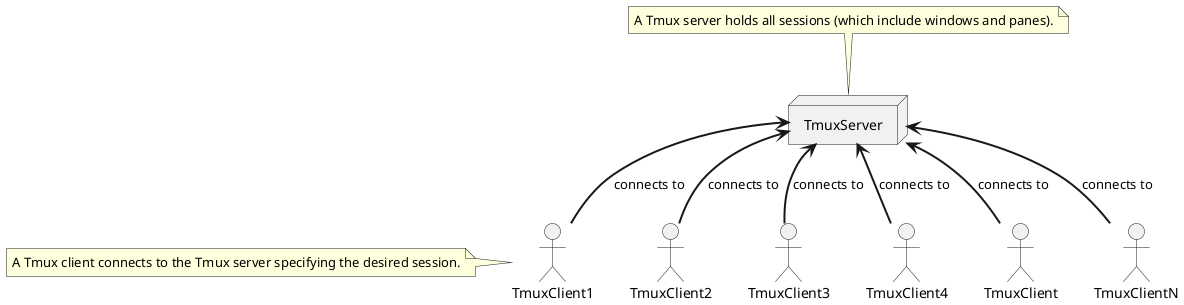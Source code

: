 @startuml
actor TmuxClient1
node TmuxServer
TmuxServer <-[bold]- TmuxClient1   : connects to
TmuxServer <-[bold]- TmuxClient2   : connects to
TmuxServer <-[bold]- TmuxClient3   : connects to
TmuxServer <-[bold]- TmuxClient4   : connects to
TmuxServer <-[bold]- TmuxClient    : connects to
TmuxServer <-[bold]- TmuxClientN   : connects to

note top of TmuxServer: A Tmux server holds all sessions (which include windows and panes).
note left of TmuxClient1: A Tmux client connects to the Tmux server specifying the desired session.
@enduml
